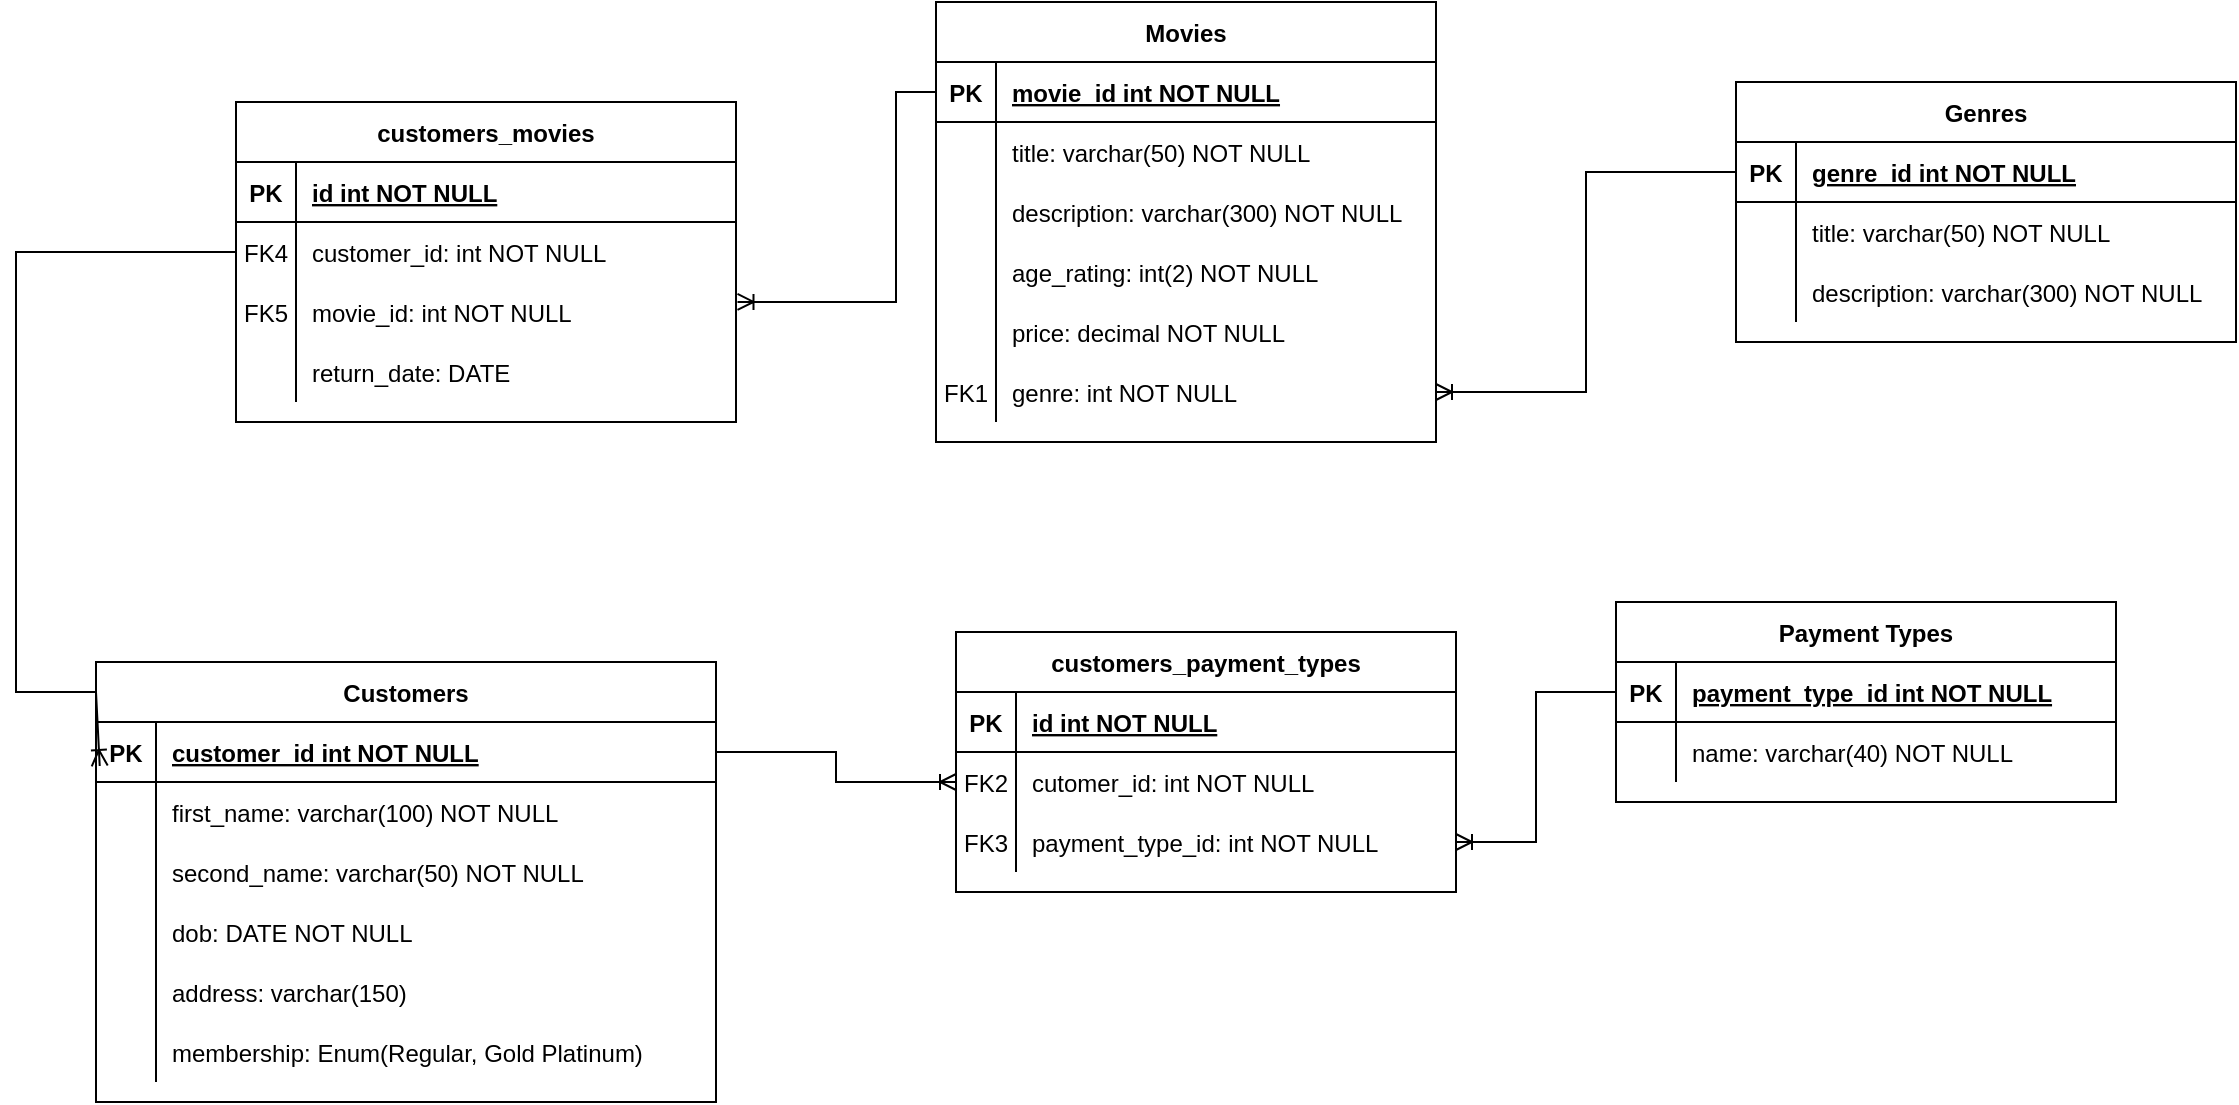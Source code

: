 <mxfile version="20.8.16" type="device"><diagram id="R2lEEEUBdFMjLlhIrx00" name="Page-1"><mxGraphModel dx="794" dy="563" grid="1" gridSize="10" guides="1" tooltips="1" connect="1" arrows="1" fold="1" page="1" pageScale="1" pageWidth="850" pageHeight="1100" math="0" shadow="0" extFonts="Permanent Marker^https://fonts.googleapis.com/css?family=Permanent+Marker"><root><mxCell id="0"/><mxCell id="1" parent="0"/><mxCell id="C-vyLk0tnHw3VtMMgP7b-23" value="Movies" style="shape=table;startSize=30;container=1;collapsible=1;childLayout=tableLayout;fixedRows=1;rowLines=0;fontStyle=1;align=center;resizeLast=1;" parent="1" vertex="1"><mxGeometry x="470" y="400" width="250" height="220" as="geometry"/></mxCell><mxCell id="C-vyLk0tnHw3VtMMgP7b-24" value="" style="shape=partialRectangle;collapsible=0;dropTarget=0;pointerEvents=0;fillColor=none;points=[[0,0.5],[1,0.5]];portConstraint=eastwest;top=0;left=0;right=0;bottom=1;" parent="C-vyLk0tnHw3VtMMgP7b-23" vertex="1"><mxGeometry y="30" width="250" height="30" as="geometry"/></mxCell><mxCell id="C-vyLk0tnHw3VtMMgP7b-25" value="PK" style="shape=partialRectangle;overflow=hidden;connectable=0;fillColor=none;top=0;left=0;bottom=0;right=0;fontStyle=1;" parent="C-vyLk0tnHw3VtMMgP7b-24" vertex="1"><mxGeometry width="30" height="30" as="geometry"><mxRectangle width="30" height="30" as="alternateBounds"/></mxGeometry></mxCell><mxCell id="C-vyLk0tnHw3VtMMgP7b-26" value="movie_id int NOT NULL " style="shape=partialRectangle;overflow=hidden;connectable=0;fillColor=none;top=0;left=0;bottom=0;right=0;align=left;spacingLeft=6;fontStyle=5;" parent="C-vyLk0tnHw3VtMMgP7b-24" vertex="1"><mxGeometry x="30" width="220" height="30" as="geometry"><mxRectangle width="220" height="30" as="alternateBounds"/></mxGeometry></mxCell><mxCell id="C-vyLk0tnHw3VtMMgP7b-27" value="" style="shape=partialRectangle;collapsible=0;dropTarget=0;pointerEvents=0;fillColor=none;points=[[0,0.5],[1,0.5]];portConstraint=eastwest;top=0;left=0;right=0;bottom=0;" parent="C-vyLk0tnHw3VtMMgP7b-23" vertex="1"><mxGeometry y="60" width="250" height="30" as="geometry"/></mxCell><mxCell id="C-vyLk0tnHw3VtMMgP7b-28" value="" style="shape=partialRectangle;overflow=hidden;connectable=0;fillColor=none;top=0;left=0;bottom=0;right=0;" parent="C-vyLk0tnHw3VtMMgP7b-27" vertex="1"><mxGeometry width="30" height="30" as="geometry"><mxRectangle width="30" height="30" as="alternateBounds"/></mxGeometry></mxCell><mxCell id="C-vyLk0tnHw3VtMMgP7b-29" value="title: varchar(50) NOT NULL" style="shape=partialRectangle;overflow=hidden;connectable=0;fillColor=none;top=0;left=0;bottom=0;right=0;align=left;spacingLeft=6;" parent="C-vyLk0tnHw3VtMMgP7b-27" vertex="1"><mxGeometry x="30" width="220" height="30" as="geometry"><mxRectangle width="220" height="30" as="alternateBounds"/></mxGeometry></mxCell><mxCell id="VNoVt1JidYousirxW5SG-1" value="" style="shape=partialRectangle;collapsible=0;dropTarget=0;pointerEvents=0;fillColor=none;points=[[0,0.5],[1,0.5]];portConstraint=eastwest;top=0;left=0;right=0;bottom=0;" parent="C-vyLk0tnHw3VtMMgP7b-23" vertex="1"><mxGeometry y="90" width="250" height="30" as="geometry"/></mxCell><mxCell id="VNoVt1JidYousirxW5SG-2" value="" style="shape=partialRectangle;overflow=hidden;connectable=0;fillColor=none;top=0;left=0;bottom=0;right=0;" parent="VNoVt1JidYousirxW5SG-1" vertex="1"><mxGeometry width="30" height="30" as="geometry"><mxRectangle width="30" height="30" as="alternateBounds"/></mxGeometry></mxCell><mxCell id="VNoVt1JidYousirxW5SG-3" value="description: varchar(300) NOT NULL" style="shape=partialRectangle;overflow=hidden;connectable=0;fillColor=none;top=0;left=0;bottom=0;right=0;align=left;spacingLeft=6;" parent="VNoVt1JidYousirxW5SG-1" vertex="1"><mxGeometry x="30" width="220" height="30" as="geometry"><mxRectangle width="220" height="30" as="alternateBounds"/></mxGeometry></mxCell><mxCell id="VNoVt1JidYousirxW5SG-4" value="" style="shape=partialRectangle;collapsible=0;dropTarget=0;pointerEvents=0;fillColor=none;points=[[0,0.5],[1,0.5]];portConstraint=eastwest;top=0;left=0;right=0;bottom=0;" parent="C-vyLk0tnHw3VtMMgP7b-23" vertex="1"><mxGeometry y="120" width="250" height="30" as="geometry"/></mxCell><mxCell id="VNoVt1JidYousirxW5SG-5" value="" style="shape=partialRectangle;overflow=hidden;connectable=0;fillColor=none;top=0;left=0;bottom=0;right=0;" parent="VNoVt1JidYousirxW5SG-4" vertex="1"><mxGeometry width="30" height="30" as="geometry"><mxRectangle width="30" height="30" as="alternateBounds"/></mxGeometry></mxCell><mxCell id="VNoVt1JidYousirxW5SG-6" value="age_rating: int(2) NOT NULL" style="shape=partialRectangle;overflow=hidden;connectable=0;fillColor=none;top=0;left=0;bottom=0;right=0;align=left;spacingLeft=6;" parent="VNoVt1JidYousirxW5SG-4" vertex="1"><mxGeometry x="30" width="220" height="30" as="geometry"><mxRectangle width="220" height="30" as="alternateBounds"/></mxGeometry></mxCell><mxCell id="VNoVt1JidYousirxW5SG-7" value="" style="shape=partialRectangle;collapsible=0;dropTarget=0;pointerEvents=0;fillColor=none;points=[[0,0.5],[1,0.5]];portConstraint=eastwest;top=0;left=0;right=0;bottom=0;" parent="C-vyLk0tnHw3VtMMgP7b-23" vertex="1"><mxGeometry y="150" width="250" height="30" as="geometry"/></mxCell><mxCell id="VNoVt1JidYousirxW5SG-8" value="" style="shape=partialRectangle;overflow=hidden;connectable=0;fillColor=none;top=0;left=0;bottom=0;right=0;" parent="VNoVt1JidYousirxW5SG-7" vertex="1"><mxGeometry width="30" height="30" as="geometry"><mxRectangle width="30" height="30" as="alternateBounds"/></mxGeometry></mxCell><mxCell id="VNoVt1JidYousirxW5SG-9" value="price: decimal NOT NULL" style="shape=partialRectangle;overflow=hidden;connectable=0;fillColor=none;top=0;left=0;bottom=0;right=0;align=left;spacingLeft=6;" parent="VNoVt1JidYousirxW5SG-7" vertex="1"><mxGeometry x="30" width="220" height="30" as="geometry"><mxRectangle width="220" height="30" as="alternateBounds"/></mxGeometry></mxCell><mxCell id="VNoVt1JidYousirxW5SG-26" value="" style="shape=partialRectangle;collapsible=0;dropTarget=0;pointerEvents=0;fillColor=none;points=[[0,0.5],[1,0.5]];portConstraint=eastwest;top=0;left=0;right=0;bottom=0;" parent="C-vyLk0tnHw3VtMMgP7b-23" vertex="1"><mxGeometry y="180" width="250" height="30" as="geometry"/></mxCell><mxCell id="VNoVt1JidYousirxW5SG-27" value="FK1" style="shape=partialRectangle;overflow=hidden;connectable=0;fillColor=none;top=0;left=0;bottom=0;right=0;" parent="VNoVt1JidYousirxW5SG-26" vertex="1"><mxGeometry width="30" height="30" as="geometry"><mxRectangle width="30" height="30" as="alternateBounds"/></mxGeometry></mxCell><mxCell id="VNoVt1JidYousirxW5SG-28" value="genre: int NOT NULL" style="shape=partialRectangle;overflow=hidden;connectable=0;fillColor=none;top=0;left=0;bottom=0;right=0;align=left;spacingLeft=6;" parent="VNoVt1JidYousirxW5SG-26" vertex="1"><mxGeometry x="30" width="220" height="30" as="geometry"><mxRectangle width="220" height="30" as="alternateBounds"/></mxGeometry></mxCell><mxCell id="VNoVt1JidYousirxW5SG-10" value="Genres" style="shape=table;startSize=30;container=1;collapsible=1;childLayout=tableLayout;fixedRows=1;rowLines=0;fontStyle=1;align=center;resizeLast=1;" parent="1" vertex="1"><mxGeometry x="870" y="440" width="250" height="130" as="geometry"/></mxCell><mxCell id="VNoVt1JidYousirxW5SG-11" value="" style="shape=partialRectangle;collapsible=0;dropTarget=0;pointerEvents=0;fillColor=none;points=[[0,0.5],[1,0.5]];portConstraint=eastwest;top=0;left=0;right=0;bottom=1;" parent="VNoVt1JidYousirxW5SG-10" vertex="1"><mxGeometry y="30" width="250" height="30" as="geometry"/></mxCell><mxCell id="VNoVt1JidYousirxW5SG-12" value="PK" style="shape=partialRectangle;overflow=hidden;connectable=0;fillColor=none;top=0;left=0;bottom=0;right=0;fontStyle=1;" parent="VNoVt1JidYousirxW5SG-11" vertex="1"><mxGeometry width="30" height="30" as="geometry"><mxRectangle width="30" height="30" as="alternateBounds"/></mxGeometry></mxCell><mxCell id="VNoVt1JidYousirxW5SG-13" value="genre_id int NOT NULL " style="shape=partialRectangle;overflow=hidden;connectable=0;fillColor=none;top=0;left=0;bottom=0;right=0;align=left;spacingLeft=6;fontStyle=5;" parent="VNoVt1JidYousirxW5SG-11" vertex="1"><mxGeometry x="30" width="220" height="30" as="geometry"><mxRectangle width="220" height="30" as="alternateBounds"/></mxGeometry></mxCell><mxCell id="VNoVt1JidYousirxW5SG-14" value="" style="shape=partialRectangle;collapsible=0;dropTarget=0;pointerEvents=0;fillColor=none;points=[[0,0.5],[1,0.5]];portConstraint=eastwest;top=0;left=0;right=0;bottom=0;" parent="VNoVt1JidYousirxW5SG-10" vertex="1"><mxGeometry y="60" width="250" height="30" as="geometry"/></mxCell><mxCell id="VNoVt1JidYousirxW5SG-15" value="" style="shape=partialRectangle;overflow=hidden;connectable=0;fillColor=none;top=0;left=0;bottom=0;right=0;" parent="VNoVt1JidYousirxW5SG-14" vertex="1"><mxGeometry width="30" height="30" as="geometry"><mxRectangle width="30" height="30" as="alternateBounds"/></mxGeometry></mxCell><mxCell id="VNoVt1JidYousirxW5SG-16" value="title: varchar(50) NOT NULL" style="shape=partialRectangle;overflow=hidden;connectable=0;fillColor=none;top=0;left=0;bottom=0;right=0;align=left;spacingLeft=6;" parent="VNoVt1JidYousirxW5SG-14" vertex="1"><mxGeometry x="30" width="220" height="30" as="geometry"><mxRectangle width="220" height="30" as="alternateBounds"/></mxGeometry></mxCell><mxCell id="VNoVt1JidYousirxW5SG-17" value="" style="shape=partialRectangle;collapsible=0;dropTarget=0;pointerEvents=0;fillColor=none;points=[[0,0.5],[1,0.5]];portConstraint=eastwest;top=0;left=0;right=0;bottom=0;" parent="VNoVt1JidYousirxW5SG-10" vertex="1"><mxGeometry y="90" width="250" height="30" as="geometry"/></mxCell><mxCell id="VNoVt1JidYousirxW5SG-18" value="" style="shape=partialRectangle;overflow=hidden;connectable=0;fillColor=none;top=0;left=0;bottom=0;right=0;" parent="VNoVt1JidYousirxW5SG-17" vertex="1"><mxGeometry width="30" height="30" as="geometry"><mxRectangle width="30" height="30" as="alternateBounds"/></mxGeometry></mxCell><mxCell id="VNoVt1JidYousirxW5SG-19" value="description: varchar(300) NOT NULL" style="shape=partialRectangle;overflow=hidden;connectable=0;fillColor=none;top=0;left=0;bottom=0;right=0;align=left;spacingLeft=6;" parent="VNoVt1JidYousirxW5SG-17" vertex="1"><mxGeometry x="30" width="220" height="30" as="geometry"><mxRectangle width="220" height="30" as="alternateBounds"/></mxGeometry></mxCell><mxCell id="VNoVt1JidYousirxW5SG-29" value="" style="edgeStyle=orthogonalEdgeStyle;fontSize=12;html=1;endArrow=ERoneToMany;rounded=0;entryX=1;entryY=0.5;entryDx=0;entryDy=0;exitX=0;exitY=0.5;exitDx=0;exitDy=0;" parent="1" source="VNoVt1JidYousirxW5SG-11" target="VNoVt1JidYousirxW5SG-26" edge="1"><mxGeometry width="100" height="100" relative="1" as="geometry"><mxPoint x="750" y="670" as="sourcePoint"/><mxPoint x="850" y="570" as="targetPoint"/></mxGeometry></mxCell><mxCell id="VNoVt1JidYousirxW5SG-30" value="Customers" style="shape=table;startSize=30;container=1;collapsible=1;childLayout=tableLayout;fixedRows=1;rowLines=0;fontStyle=1;align=center;resizeLast=1;" parent="1" vertex="1"><mxGeometry x="50" y="730" width="310" height="220" as="geometry"/></mxCell><mxCell id="VNoVt1JidYousirxW5SG-31" value="" style="shape=partialRectangle;collapsible=0;dropTarget=0;pointerEvents=0;fillColor=none;points=[[0,0.5],[1,0.5]];portConstraint=eastwest;top=0;left=0;right=0;bottom=1;" parent="VNoVt1JidYousirxW5SG-30" vertex="1"><mxGeometry y="30" width="310" height="30" as="geometry"/></mxCell><mxCell id="VNoVt1JidYousirxW5SG-32" value="PK" style="shape=partialRectangle;overflow=hidden;connectable=0;fillColor=none;top=0;left=0;bottom=0;right=0;fontStyle=1;" parent="VNoVt1JidYousirxW5SG-31" vertex="1"><mxGeometry width="30" height="30" as="geometry"><mxRectangle width="30" height="30" as="alternateBounds"/></mxGeometry></mxCell><mxCell id="VNoVt1JidYousirxW5SG-33" value="customer_id int NOT NULL " style="shape=partialRectangle;overflow=hidden;connectable=0;fillColor=none;top=0;left=0;bottom=0;right=0;align=left;spacingLeft=6;fontStyle=5;" parent="VNoVt1JidYousirxW5SG-31" vertex="1"><mxGeometry x="30" width="280" height="30" as="geometry"><mxRectangle width="280" height="30" as="alternateBounds"/></mxGeometry></mxCell><mxCell id="VNoVt1JidYousirxW5SG-34" value="" style="shape=partialRectangle;collapsible=0;dropTarget=0;pointerEvents=0;fillColor=none;points=[[0,0.5],[1,0.5]];portConstraint=eastwest;top=0;left=0;right=0;bottom=0;" parent="VNoVt1JidYousirxW5SG-30" vertex="1"><mxGeometry y="60" width="310" height="30" as="geometry"/></mxCell><mxCell id="VNoVt1JidYousirxW5SG-35" value="" style="shape=partialRectangle;overflow=hidden;connectable=0;fillColor=none;top=0;left=0;bottom=0;right=0;" parent="VNoVt1JidYousirxW5SG-34" vertex="1"><mxGeometry width="30" height="30" as="geometry"><mxRectangle width="30" height="30" as="alternateBounds"/></mxGeometry></mxCell><mxCell id="VNoVt1JidYousirxW5SG-36" value="first_name: varchar(100) NOT NULL" style="shape=partialRectangle;overflow=hidden;connectable=0;fillColor=none;top=0;left=0;bottom=0;right=0;align=left;spacingLeft=6;" parent="VNoVt1JidYousirxW5SG-34" vertex="1"><mxGeometry x="30" width="280" height="30" as="geometry"><mxRectangle width="280" height="30" as="alternateBounds"/></mxGeometry></mxCell><mxCell id="7-iHfz0BQN1Zx-kHCksM-7" style="shape=partialRectangle;collapsible=0;dropTarget=0;pointerEvents=0;fillColor=none;points=[[0,0.5],[1,0.5]];portConstraint=eastwest;top=0;left=0;right=0;bottom=0;" vertex="1" parent="VNoVt1JidYousirxW5SG-30"><mxGeometry y="90" width="310" height="30" as="geometry"/></mxCell><mxCell id="7-iHfz0BQN1Zx-kHCksM-8" style="shape=partialRectangle;overflow=hidden;connectable=0;fillColor=none;top=0;left=0;bottom=0;right=0;" vertex="1" parent="7-iHfz0BQN1Zx-kHCksM-7"><mxGeometry width="30" height="30" as="geometry"><mxRectangle width="30" height="30" as="alternateBounds"/></mxGeometry></mxCell><mxCell id="7-iHfz0BQN1Zx-kHCksM-9" value="second_name: varchar(50) NOT NULL" style="shape=partialRectangle;overflow=hidden;connectable=0;fillColor=none;top=0;left=0;bottom=0;right=0;align=left;spacingLeft=6;" vertex="1" parent="7-iHfz0BQN1Zx-kHCksM-7"><mxGeometry x="30" width="280" height="30" as="geometry"><mxRectangle width="280" height="30" as="alternateBounds"/></mxGeometry></mxCell><mxCell id="VNoVt1JidYousirxW5SG-37" value="" style="shape=partialRectangle;collapsible=0;dropTarget=0;pointerEvents=0;fillColor=none;points=[[0,0.5],[1,0.5]];portConstraint=eastwest;top=0;left=0;right=0;bottom=0;" parent="VNoVt1JidYousirxW5SG-30" vertex="1"><mxGeometry y="120" width="310" height="30" as="geometry"/></mxCell><mxCell id="VNoVt1JidYousirxW5SG-38" value="" style="shape=partialRectangle;overflow=hidden;connectable=0;fillColor=none;top=0;left=0;bottom=0;right=0;" parent="VNoVt1JidYousirxW5SG-37" vertex="1"><mxGeometry width="30" height="30" as="geometry"><mxRectangle width="30" height="30" as="alternateBounds"/></mxGeometry></mxCell><mxCell id="VNoVt1JidYousirxW5SG-39" value="dob: DATE NOT NULL" style="shape=partialRectangle;overflow=hidden;connectable=0;fillColor=none;top=0;left=0;bottom=0;right=0;align=left;spacingLeft=6;" parent="VNoVt1JidYousirxW5SG-37" vertex="1"><mxGeometry x="30" width="280" height="30" as="geometry"><mxRectangle width="280" height="30" as="alternateBounds"/></mxGeometry></mxCell><mxCell id="VNoVt1JidYousirxW5SG-40" value="" style="shape=partialRectangle;collapsible=0;dropTarget=0;pointerEvents=0;fillColor=none;points=[[0,0.5],[1,0.5]];portConstraint=eastwest;top=0;left=0;right=0;bottom=0;" parent="VNoVt1JidYousirxW5SG-30" vertex="1"><mxGeometry y="150" width="310" height="30" as="geometry"/></mxCell><mxCell id="VNoVt1JidYousirxW5SG-41" value="" style="shape=partialRectangle;overflow=hidden;connectable=0;fillColor=none;top=0;left=0;bottom=0;right=0;" parent="VNoVt1JidYousirxW5SG-40" vertex="1"><mxGeometry width="30" height="30" as="geometry"><mxRectangle width="30" height="30" as="alternateBounds"/></mxGeometry></mxCell><mxCell id="VNoVt1JidYousirxW5SG-42" value="address: varchar(150)" style="shape=partialRectangle;overflow=hidden;connectable=0;fillColor=none;top=0;left=0;bottom=0;right=0;align=left;spacingLeft=6;" parent="VNoVt1JidYousirxW5SG-40" vertex="1"><mxGeometry x="30" width="280" height="30" as="geometry"><mxRectangle width="280" height="30" as="alternateBounds"/></mxGeometry></mxCell><mxCell id="VNoVt1JidYousirxW5SG-43" value="" style="shape=partialRectangle;collapsible=0;dropTarget=0;pointerEvents=0;fillColor=none;points=[[0,0.5],[1,0.5]];portConstraint=eastwest;top=0;left=0;right=0;bottom=0;" parent="VNoVt1JidYousirxW5SG-30" vertex="1"><mxGeometry y="180" width="310" height="30" as="geometry"/></mxCell><mxCell id="VNoVt1JidYousirxW5SG-44" value="" style="shape=partialRectangle;overflow=hidden;connectable=0;fillColor=none;top=0;left=0;bottom=0;right=0;" parent="VNoVt1JidYousirxW5SG-43" vertex="1"><mxGeometry width="30" height="30" as="geometry"><mxRectangle width="30" height="30" as="alternateBounds"/></mxGeometry></mxCell><mxCell id="VNoVt1JidYousirxW5SG-45" value="membership: Enum(Regular, Gold Platinum)" style="shape=partialRectangle;overflow=hidden;connectable=0;fillColor=none;top=0;left=0;bottom=0;right=0;align=left;spacingLeft=6;" parent="VNoVt1JidYousirxW5SG-43" vertex="1"><mxGeometry x="30" width="280" height="30" as="geometry"><mxRectangle width="280" height="30" as="alternateBounds"/></mxGeometry></mxCell><mxCell id="VNoVt1JidYousirxW5SG-49" value="Payment Types" style="shape=table;startSize=30;container=1;collapsible=1;childLayout=tableLayout;fixedRows=1;rowLines=0;fontStyle=1;align=center;resizeLast=1;" parent="1" vertex="1"><mxGeometry x="810" y="700" width="250" height="100" as="geometry"/></mxCell><mxCell id="VNoVt1JidYousirxW5SG-50" value="" style="shape=partialRectangle;collapsible=0;dropTarget=0;pointerEvents=0;fillColor=none;points=[[0,0.5],[1,0.5]];portConstraint=eastwest;top=0;left=0;right=0;bottom=1;" parent="VNoVt1JidYousirxW5SG-49" vertex="1"><mxGeometry y="30" width="250" height="30" as="geometry"/></mxCell><mxCell id="VNoVt1JidYousirxW5SG-51" value="PK" style="shape=partialRectangle;overflow=hidden;connectable=0;fillColor=none;top=0;left=0;bottom=0;right=0;fontStyle=1;" parent="VNoVt1JidYousirxW5SG-50" vertex="1"><mxGeometry width="30" height="30" as="geometry"><mxRectangle width="30" height="30" as="alternateBounds"/></mxGeometry></mxCell><mxCell id="VNoVt1JidYousirxW5SG-52" value="payment_type_id int NOT NULL " style="shape=partialRectangle;overflow=hidden;connectable=0;fillColor=none;top=0;left=0;bottom=0;right=0;align=left;spacingLeft=6;fontStyle=5;" parent="VNoVt1JidYousirxW5SG-50" vertex="1"><mxGeometry x="30" width="220" height="30" as="geometry"><mxRectangle width="220" height="30" as="alternateBounds"/></mxGeometry></mxCell><mxCell id="VNoVt1JidYousirxW5SG-53" value="" style="shape=partialRectangle;collapsible=0;dropTarget=0;pointerEvents=0;fillColor=none;points=[[0,0.5],[1,0.5]];portConstraint=eastwest;top=0;left=0;right=0;bottom=0;" parent="VNoVt1JidYousirxW5SG-49" vertex="1"><mxGeometry y="60" width="250" height="30" as="geometry"/></mxCell><mxCell id="VNoVt1JidYousirxW5SG-54" value="" style="shape=partialRectangle;overflow=hidden;connectable=0;fillColor=none;top=0;left=0;bottom=0;right=0;" parent="VNoVt1JidYousirxW5SG-53" vertex="1"><mxGeometry width="30" height="30" as="geometry"><mxRectangle width="30" height="30" as="alternateBounds"/></mxGeometry></mxCell><mxCell id="VNoVt1JidYousirxW5SG-55" value="name: varchar(40) NOT NULL" style="shape=partialRectangle;overflow=hidden;connectable=0;fillColor=none;top=0;left=0;bottom=0;right=0;align=left;spacingLeft=6;" parent="VNoVt1JidYousirxW5SG-53" vertex="1"><mxGeometry x="30" width="220" height="30" as="geometry"><mxRectangle width="220" height="30" as="alternateBounds"/></mxGeometry></mxCell><mxCell id="VNoVt1JidYousirxW5SG-59" value="customers_payment_types" style="shape=table;startSize=30;container=1;collapsible=1;childLayout=tableLayout;fixedRows=1;rowLines=0;fontStyle=1;align=center;resizeLast=1;" parent="1" vertex="1"><mxGeometry x="480" y="715" width="250" height="130" as="geometry"/></mxCell><mxCell id="VNoVt1JidYousirxW5SG-60" value="" style="shape=partialRectangle;collapsible=0;dropTarget=0;pointerEvents=0;fillColor=none;points=[[0,0.5],[1,0.5]];portConstraint=eastwest;top=0;left=0;right=0;bottom=1;" parent="VNoVt1JidYousirxW5SG-59" vertex="1"><mxGeometry y="30" width="250" height="30" as="geometry"/></mxCell><mxCell id="VNoVt1JidYousirxW5SG-61" value="PK" style="shape=partialRectangle;overflow=hidden;connectable=0;fillColor=none;top=0;left=0;bottom=0;right=0;fontStyle=1;" parent="VNoVt1JidYousirxW5SG-60" vertex="1"><mxGeometry width="30" height="30" as="geometry"><mxRectangle width="30" height="30" as="alternateBounds"/></mxGeometry></mxCell><mxCell id="VNoVt1JidYousirxW5SG-62" value="id int NOT NULL " style="shape=partialRectangle;overflow=hidden;connectable=0;fillColor=none;top=0;left=0;bottom=0;right=0;align=left;spacingLeft=6;fontStyle=5;" parent="VNoVt1JidYousirxW5SG-60" vertex="1"><mxGeometry x="30" width="220" height="30" as="geometry"><mxRectangle width="220" height="30" as="alternateBounds"/></mxGeometry></mxCell><mxCell id="VNoVt1JidYousirxW5SG-63" value="" style="shape=partialRectangle;collapsible=0;dropTarget=0;pointerEvents=0;fillColor=none;points=[[0,0.5],[1,0.5]];portConstraint=eastwest;top=0;left=0;right=0;bottom=0;" parent="VNoVt1JidYousirxW5SG-59" vertex="1"><mxGeometry y="60" width="250" height="30" as="geometry"/></mxCell><mxCell id="VNoVt1JidYousirxW5SG-64" value="FK2" style="shape=partialRectangle;overflow=hidden;connectable=0;fillColor=none;top=0;left=0;bottom=0;right=0;" parent="VNoVt1JidYousirxW5SG-63" vertex="1"><mxGeometry width="30" height="30" as="geometry"><mxRectangle width="30" height="30" as="alternateBounds"/></mxGeometry></mxCell><mxCell id="VNoVt1JidYousirxW5SG-65" value="cutomer_id: int NOT NULL" style="shape=partialRectangle;overflow=hidden;connectable=0;fillColor=none;top=0;left=0;bottom=0;right=0;align=left;spacingLeft=6;" parent="VNoVt1JidYousirxW5SG-63" vertex="1"><mxGeometry x="30" width="220" height="30" as="geometry"><mxRectangle width="220" height="30" as="alternateBounds"/></mxGeometry></mxCell><mxCell id="VNoVt1JidYousirxW5SG-66" value="" style="shape=partialRectangle;collapsible=0;dropTarget=0;pointerEvents=0;fillColor=none;points=[[0,0.5],[1,0.5]];portConstraint=eastwest;top=0;left=0;right=0;bottom=0;" parent="VNoVt1JidYousirxW5SG-59" vertex="1"><mxGeometry y="90" width="250" height="30" as="geometry"/></mxCell><mxCell id="VNoVt1JidYousirxW5SG-67" value="FK3" style="shape=partialRectangle;overflow=hidden;connectable=0;fillColor=none;top=0;left=0;bottom=0;right=0;" parent="VNoVt1JidYousirxW5SG-66" vertex="1"><mxGeometry width="30" height="30" as="geometry"><mxRectangle width="30" height="30" as="alternateBounds"/></mxGeometry></mxCell><mxCell id="VNoVt1JidYousirxW5SG-68" value="payment_type_id: int NOT NULL" style="shape=partialRectangle;overflow=hidden;connectable=0;fillColor=none;top=0;left=0;bottom=0;right=0;align=left;spacingLeft=6;" parent="VNoVt1JidYousirxW5SG-66" vertex="1"><mxGeometry x="30" width="220" height="30" as="geometry"><mxRectangle width="220" height="30" as="alternateBounds"/></mxGeometry></mxCell><mxCell id="VNoVt1JidYousirxW5SG-69" value="" style="edgeStyle=orthogonalEdgeStyle;fontSize=12;html=1;endArrow=ERoneToMany;rounded=0;entryX=0;entryY=0.5;entryDx=0;entryDy=0;exitX=1;exitY=0.5;exitDx=0;exitDy=0;" parent="1" source="VNoVt1JidYousirxW5SG-31" target="VNoVt1JidYousirxW5SG-63" edge="1"><mxGeometry width="100" height="100" relative="1" as="geometry"><mxPoint x="450" y="995" as="sourcePoint"/><mxPoint x="550" y="895" as="targetPoint"/></mxGeometry></mxCell><mxCell id="VNoVt1JidYousirxW5SG-70" value="" style="edgeStyle=orthogonalEdgeStyle;fontSize=12;html=1;endArrow=ERoneToMany;rounded=0;entryX=1;entryY=0.5;entryDx=0;entryDy=0;exitX=0;exitY=0.5;exitDx=0;exitDy=0;" parent="1" source="VNoVt1JidYousirxW5SG-50" target="VNoVt1JidYousirxW5SG-66" edge="1"><mxGeometry width="100" height="100" relative="1" as="geometry"><mxPoint x="790" y="935" as="sourcePoint"/><mxPoint x="810" y="845" as="targetPoint"/></mxGeometry></mxCell><mxCell id="VNoVt1JidYousirxW5SG-71" value="customers_movies" style="shape=table;startSize=30;container=1;collapsible=1;childLayout=tableLayout;fixedRows=1;rowLines=0;fontStyle=1;align=center;resizeLast=1;" parent="1" vertex="1"><mxGeometry x="120" y="450" width="250" height="160" as="geometry"/></mxCell><mxCell id="VNoVt1JidYousirxW5SG-72" value="" style="shape=partialRectangle;collapsible=0;dropTarget=0;pointerEvents=0;fillColor=none;points=[[0,0.5],[1,0.5]];portConstraint=eastwest;top=0;left=0;right=0;bottom=1;" parent="VNoVt1JidYousirxW5SG-71" vertex="1"><mxGeometry y="30" width="250" height="30" as="geometry"/></mxCell><mxCell id="VNoVt1JidYousirxW5SG-73" value="PK" style="shape=partialRectangle;overflow=hidden;connectable=0;fillColor=none;top=0;left=0;bottom=0;right=0;fontStyle=1;" parent="VNoVt1JidYousirxW5SG-72" vertex="1"><mxGeometry width="30" height="30" as="geometry"><mxRectangle width="30" height="30" as="alternateBounds"/></mxGeometry></mxCell><mxCell id="VNoVt1JidYousirxW5SG-74" value="id int NOT NULL " style="shape=partialRectangle;overflow=hidden;connectable=0;fillColor=none;top=0;left=0;bottom=0;right=0;align=left;spacingLeft=6;fontStyle=5;" parent="VNoVt1JidYousirxW5SG-72" vertex="1"><mxGeometry x="30" width="220" height="30" as="geometry"><mxRectangle width="220" height="30" as="alternateBounds"/></mxGeometry></mxCell><mxCell id="VNoVt1JidYousirxW5SG-75" value="" style="shape=partialRectangle;collapsible=0;dropTarget=0;pointerEvents=0;fillColor=none;points=[[0,0.5],[1,0.5]];portConstraint=eastwest;top=0;left=0;right=0;bottom=0;" parent="VNoVt1JidYousirxW5SG-71" vertex="1"><mxGeometry y="60" width="250" height="30" as="geometry"/></mxCell><mxCell id="VNoVt1JidYousirxW5SG-76" value="FK4" style="shape=partialRectangle;overflow=hidden;connectable=0;fillColor=none;top=0;left=0;bottom=0;right=0;" parent="VNoVt1JidYousirxW5SG-75" vertex="1"><mxGeometry width="30" height="30" as="geometry"><mxRectangle width="30" height="30" as="alternateBounds"/></mxGeometry></mxCell><mxCell id="VNoVt1JidYousirxW5SG-77" value="customer_id: int NOT NULL" style="shape=partialRectangle;overflow=hidden;connectable=0;fillColor=none;top=0;left=0;bottom=0;right=0;align=left;spacingLeft=6;" parent="VNoVt1JidYousirxW5SG-75" vertex="1"><mxGeometry x="30" width="220" height="30" as="geometry"><mxRectangle width="220" height="30" as="alternateBounds"/></mxGeometry></mxCell><mxCell id="VNoVt1JidYousirxW5SG-78" value="" style="shape=partialRectangle;collapsible=0;dropTarget=0;pointerEvents=0;fillColor=none;points=[[0,0.5],[1,0.5]];portConstraint=eastwest;top=0;left=0;right=0;bottom=0;" parent="VNoVt1JidYousirxW5SG-71" vertex="1"><mxGeometry y="90" width="250" height="30" as="geometry"/></mxCell><mxCell id="VNoVt1JidYousirxW5SG-79" value="FK5" style="shape=partialRectangle;overflow=hidden;connectable=0;fillColor=none;top=0;left=0;bottom=0;right=0;" parent="VNoVt1JidYousirxW5SG-78" vertex="1"><mxGeometry width="30" height="30" as="geometry"><mxRectangle width="30" height="30" as="alternateBounds"/></mxGeometry></mxCell><mxCell id="VNoVt1JidYousirxW5SG-80" value="movie_id: int NOT NULL" style="shape=partialRectangle;overflow=hidden;connectable=0;fillColor=none;top=0;left=0;bottom=0;right=0;align=left;spacingLeft=6;" parent="VNoVt1JidYousirxW5SG-78" vertex="1"><mxGeometry x="30" width="220" height="30" as="geometry"><mxRectangle width="220" height="30" as="alternateBounds"/></mxGeometry></mxCell><mxCell id="31pE-uKdrxZIZ0UHYM8r-1" style="shape=partialRectangle;collapsible=0;dropTarget=0;pointerEvents=0;fillColor=none;points=[[0,0.5],[1,0.5]];portConstraint=eastwest;top=0;left=0;right=0;bottom=0;" parent="VNoVt1JidYousirxW5SG-71" vertex="1"><mxGeometry y="120" width="250" height="30" as="geometry"/></mxCell><mxCell id="31pE-uKdrxZIZ0UHYM8r-2" style="shape=partialRectangle;overflow=hidden;connectable=0;fillColor=none;top=0;left=0;bottom=0;right=0;" parent="31pE-uKdrxZIZ0UHYM8r-1" vertex="1"><mxGeometry width="30" height="30" as="geometry"><mxRectangle width="30" height="30" as="alternateBounds"/></mxGeometry></mxCell><mxCell id="31pE-uKdrxZIZ0UHYM8r-3" value="return_date: DATE" style="shape=partialRectangle;overflow=hidden;connectable=0;fillColor=none;top=0;left=0;bottom=0;right=0;align=left;spacingLeft=6;" parent="31pE-uKdrxZIZ0UHYM8r-1" vertex="1"><mxGeometry x="30" width="220" height="30" as="geometry"><mxRectangle width="220" height="30" as="alternateBounds"/></mxGeometry></mxCell><mxCell id="VNoVt1JidYousirxW5SG-81" value="" style="fontSize=12;html=1;endArrow=ERoneToMany;rounded=0;entryX=0.006;entryY=0.733;entryDx=0;entryDy=0;exitX=0;exitY=0.5;exitDx=0;exitDy=0;entryPerimeter=0;" parent="1" source="VNoVt1JidYousirxW5SG-75" target="VNoVt1JidYousirxW5SG-31" edge="1"><mxGeometry width="100" height="100" relative="1" as="geometry"><mxPoint x="30" y="550" as="sourcePoint"/><mxPoint x="120" y="520" as="targetPoint"/><Array as="points"><mxPoint x="10" y="525"/><mxPoint x="10" y="600"/><mxPoint x="10" y="745"/><mxPoint x="50" y="745"/></Array></mxGeometry></mxCell><mxCell id="VNoVt1JidYousirxW5SG-82" value="" style="edgeStyle=orthogonalEdgeStyle;fontSize=12;html=1;endArrow=ERoneToMany;rounded=0;entryX=1.003;entryY=0.333;entryDx=0;entryDy=0;entryPerimeter=0;exitX=0;exitY=0.5;exitDx=0;exitDy=0;" parent="1" source="C-vyLk0tnHw3VtMMgP7b-24" target="VNoVt1JidYousirxW5SG-78" edge="1"><mxGeometry width="100" height="100" relative="1" as="geometry"><mxPoint x="490" y="580" as="sourcePoint"/><mxPoint x="590" y="480" as="targetPoint"/><Array as="points"><mxPoint x="450" y="445"/><mxPoint x="450" y="550"/></Array></mxGeometry></mxCell></root></mxGraphModel></diagram></mxfile>
